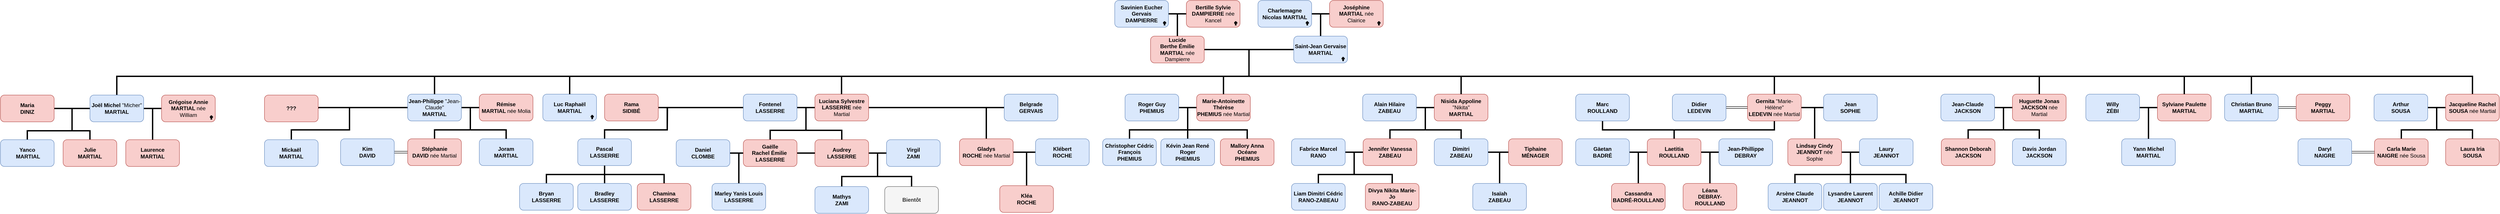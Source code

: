 <mxfile version="17.4.0" type="github">
  <diagram id="91U0QUzROzTtz7Qb56GV" name="Page-1">
    <mxGraphModel dx="1888" dy="547" grid="1" gridSize="10" guides="1" tooltips="1" connect="1" arrows="1" fold="1" page="1" pageScale="1" pageWidth="850" pageHeight="1100" math="0" shadow="0">
      <root>
        <mxCell id="0" />
        <mxCell id="1" parent="0" />
        <mxCell id="dberlZsKx05mS-MW_dch-7" style="edgeStyle=orthogonalEdgeStyle;rounded=0;orthogonalLoop=1;jettySize=auto;html=1;exitX=1;exitY=0.5;exitDx=0;exitDy=0;strokeWidth=3;endArrow=none;endFill=0;" parent="1" source="dberlZsKx05mS-MW_dch-1" target="dberlZsKx05mS-MW_dch-3" edge="1">
          <mxGeometry relative="1" as="geometry" />
        </mxCell>
        <mxCell id="dberlZsKx05mS-MW_dch-1" value="&lt;b&gt;Savinien Eucher Gervais DAMPIERRE&lt;/b&gt;" style="rounded=1;whiteSpace=wrap;html=1;fillColor=#dae8fc;strokeColor=#6c8ebf;" parent="1" vertex="1">
          <mxGeometry x="1900" y="10" width="120" height="60" as="geometry" />
        </mxCell>
        <mxCell id="dberlZsKx05mS-MW_dch-8" style="edgeStyle=orthogonalEdgeStyle;rounded=0;orthogonalLoop=1;jettySize=auto;html=1;exitX=0;exitY=0.5;exitDx=0;exitDy=0;strokeWidth=3;endArrow=baseDash;endFill=0;" parent="1" source="dberlZsKx05mS-MW_dch-2" edge="1">
          <mxGeometry relative="1" as="geometry">
            <mxPoint x="2040" y="110" as="targetPoint" />
          </mxGeometry>
        </mxCell>
        <mxCell id="dberlZsKx05mS-MW_dch-2" value="&lt;b&gt;Bertille Sylvie DAMPIERRE&amp;nbsp;&lt;/b&gt;née Kancel" style="rounded=1;whiteSpace=wrap;html=1;fillColor=#f8cecc;strokeColor=#b85450;" parent="1" vertex="1">
          <mxGeometry x="2060" y="10" width="120" height="60" as="geometry" />
        </mxCell>
        <mxCell id="JoRg5VCLtStinsreE8dI-134" style="edgeStyle=orthogonalEdgeStyle;rounded=0;orthogonalLoop=1;jettySize=auto;html=1;exitX=1;exitY=0.5;exitDx=0;exitDy=0;endArrow=none;endFill=0;strokeWidth=3;" parent="1" source="dberlZsKx05mS-MW_dch-3" target="JoRg5VCLtStinsreE8dI-6" edge="1">
          <mxGeometry relative="1" as="geometry">
            <Array as="points">
              <mxPoint x="2200" y="120" />
              <mxPoint x="2200" y="180" />
              <mxPoint x="-330" y="180" />
            </Array>
          </mxGeometry>
        </mxCell>
        <mxCell id="dberlZsKx05mS-MW_dch-3" value="&lt;b&gt;Lucide Berthe&amp;nbsp;&lt;/b&gt;&lt;b&gt;Émilie MARTIAL &lt;/b&gt;née Dampierre" style="rounded=1;whiteSpace=wrap;html=1;fillColor=#f8cecc;strokeColor=#b85450;" parent="1" vertex="1">
          <mxGeometry x="1980" y="90" width="120" height="60" as="geometry" />
        </mxCell>
        <mxCell id="JoRg5VCLtStinsreE8dI-1" style="edgeStyle=orthogonalEdgeStyle;rounded=0;orthogonalLoop=1;jettySize=auto;html=1;exitX=1;exitY=0.5;exitDx=0;exitDy=0;strokeWidth=3;endArrow=none;endFill=0;" parent="1" source="JoRg5VCLtStinsreE8dI-2" target="JoRg5VCLtStinsreE8dI-5" edge="1">
          <mxGeometry relative="1" as="geometry" />
        </mxCell>
        <mxCell id="JoRg5VCLtStinsreE8dI-2" value="&lt;b&gt;Charlemagne Nicolas MARTIAL&lt;/b&gt;" style="rounded=1;whiteSpace=wrap;html=1;fillColor=#dae8fc;strokeColor=#6c8ebf;" parent="1" vertex="1">
          <mxGeometry x="2220" y="10" width="120" height="60" as="geometry" />
        </mxCell>
        <mxCell id="JoRg5VCLtStinsreE8dI-3" style="edgeStyle=orthogonalEdgeStyle;rounded=0;orthogonalLoop=1;jettySize=auto;html=1;exitX=0;exitY=0.5;exitDx=0;exitDy=0;strokeWidth=3;endArrow=none;endFill=0;" parent="1" source="JoRg5VCLtStinsreE8dI-4" edge="1">
          <mxGeometry relative="1" as="geometry">
            <mxPoint x="2360" y="110" as="targetPoint" />
          </mxGeometry>
        </mxCell>
        <mxCell id="JoRg5VCLtStinsreE8dI-4" value="&lt;b&gt;Joséphine MARTIAL&amp;nbsp;&lt;/b&gt;née Clairice" style="rounded=1;whiteSpace=wrap;html=1;fillColor=#f8cecc;strokeColor=#b85450;" parent="1" vertex="1">
          <mxGeometry x="2380" y="10" width="120" height="60" as="geometry" />
        </mxCell>
        <mxCell id="JoRg5VCLtStinsreE8dI-135" style="edgeStyle=orthogonalEdgeStyle;rounded=0;orthogonalLoop=1;jettySize=auto;html=1;exitX=0;exitY=0.5;exitDx=0;exitDy=0;entryX=0.5;entryY=0;entryDx=0;entryDy=0;endArrow=none;endFill=0;strokeWidth=3;" parent="1" source="JoRg5VCLtStinsreE8dI-5" target="JoRg5VCLtStinsreE8dI-130" edge="1">
          <mxGeometry relative="1" as="geometry">
            <Array as="points">
              <mxPoint x="2200" y="120" />
              <mxPoint x="2200" y="180" />
              <mxPoint x="4934" y="180" />
            </Array>
          </mxGeometry>
        </mxCell>
        <mxCell id="JoRg5VCLtStinsreE8dI-5" value="&lt;b&gt;Saint-Jean Gervaise MARTIAL&lt;/b&gt;" style="rounded=1;whiteSpace=wrap;html=1;fillColor=#dae8fc;strokeColor=#6c8ebf;" parent="1" vertex="1">
          <mxGeometry x="2300" y="90" width="120" height="60" as="geometry" />
        </mxCell>
        <mxCell id="JoRg5VCLtStinsreE8dI-16" style="edgeStyle=orthogonalEdgeStyle;rounded=0;orthogonalLoop=1;jettySize=auto;html=1;exitX=1;exitY=0.5;exitDx=0;exitDy=0;entryX=0.5;entryY=0;entryDx=0;entryDy=0;strokeWidth=3;endArrow=none;endFill=0;" parent="1" source="JoRg5VCLtStinsreE8dI-6" target="JoRg5VCLtStinsreE8dI-7" edge="1">
          <mxGeometry relative="1" as="geometry" />
        </mxCell>
        <mxCell id="JoRg5VCLtStinsreE8dI-27" style="edgeStyle=orthogonalEdgeStyle;rounded=0;orthogonalLoop=1;jettySize=auto;html=1;exitX=0;exitY=0.5;exitDx=0;exitDy=0;endArrow=none;endFill=0;strokeWidth=3;" parent="1" source="JoRg5VCLtStinsreE8dI-6" target="JoRg5VCLtStinsreE8dI-14" edge="1">
          <mxGeometry relative="1" as="geometry">
            <Array as="points">
              <mxPoint x="-430" y="252" />
              <mxPoint x="-430" y="302" />
              <mxPoint x="-390" y="302" />
            </Array>
          </mxGeometry>
        </mxCell>
        <mxCell id="JoRg5VCLtStinsreE8dI-6" value="&lt;b&gt;Joël Michel &lt;/b&gt;&quot;Micher&quot;&lt;b&gt; MARTIAL&lt;/b&gt;" style="rounded=1;whiteSpace=wrap;html=1;fillColor=#dae8fc;strokeColor=#6c8ebf;" parent="1" vertex="1">
          <mxGeometry x="-390" y="222" width="120" height="60" as="geometry" />
        </mxCell>
        <mxCell id="JoRg5VCLtStinsreE8dI-7" value="&lt;b&gt;Laurence &lt;br&gt;MARTIAL&lt;/b&gt;" style="rounded=1;whiteSpace=wrap;html=1;fillColor=#f8cecc;strokeColor=#b85450;" parent="1" vertex="1">
          <mxGeometry x="-310" y="322" width="120" height="60" as="geometry" />
        </mxCell>
        <mxCell id="JoRg5VCLtStinsreE8dI-17" style="edgeStyle=orthogonalEdgeStyle;rounded=0;orthogonalLoop=1;jettySize=auto;html=1;exitX=0;exitY=0.5;exitDx=0;exitDy=0;strokeWidth=3;endArrow=none;endFill=0;" parent="1" source="JoRg5VCLtStinsreE8dI-8" edge="1">
          <mxGeometry relative="1" as="geometry">
            <mxPoint x="-250" y="322" as="targetPoint" />
          </mxGeometry>
        </mxCell>
        <mxCell id="JoRg5VCLtStinsreE8dI-8" value="&lt;b&gt;Grégoise Annie MARTIAL &lt;/b&gt;née William" style="rounded=1;whiteSpace=wrap;html=1;fillColor=#f8cecc;strokeColor=#b85450;" parent="1" vertex="1">
          <mxGeometry x="-230" y="222" width="120" height="60" as="geometry" />
        </mxCell>
        <mxCell id="JoRg5VCLtStinsreE8dI-26" style="edgeStyle=orthogonalEdgeStyle;rounded=0;orthogonalLoop=1;jettySize=auto;html=1;exitX=1;exitY=0.5;exitDx=0;exitDy=0;endArrow=none;endFill=0;strokeWidth=3;" parent="1" source="JoRg5VCLtStinsreE8dI-9" target="JoRg5VCLtStinsreE8dI-12" edge="1">
          <mxGeometry relative="1" as="geometry">
            <Array as="points">
              <mxPoint x="-430" y="252" />
              <mxPoint x="-430" y="302" />
              <mxPoint x="-530" y="302" />
            </Array>
          </mxGeometry>
        </mxCell>
        <mxCell id="JoRg5VCLtStinsreE8dI-9" value="&lt;b&gt;Maria&lt;br&gt;DINIZ&lt;br&gt;&lt;/b&gt;" style="rounded=1;whiteSpace=wrap;html=1;fillColor=#f8cecc;strokeColor=#b85450;" parent="1" vertex="1">
          <mxGeometry x="-590" y="222" width="120" height="60" as="geometry" />
        </mxCell>
        <mxCell id="JoRg5VCLtStinsreE8dI-11" value="&lt;b&gt;Joram&lt;br&gt;MARTIAL&lt;/b&gt;" style="rounded=1;whiteSpace=wrap;html=1;fillColor=#dae8fc;strokeColor=#6c8ebf;" parent="1" vertex="1">
          <mxGeometry x="480" y="320" width="120" height="60" as="geometry" />
        </mxCell>
        <mxCell id="JoRg5VCLtStinsreE8dI-12" value="&lt;b&gt;Yanco&lt;br&gt;&amp;nbsp;MARTIAL&lt;/b&gt;" style="rounded=1;whiteSpace=wrap;html=1;fillColor=#dae8fc;strokeColor=#6c8ebf;" parent="1" vertex="1">
          <mxGeometry x="-590" y="322" width="120" height="60" as="geometry" />
        </mxCell>
        <mxCell id="JoRg5VCLtStinsreE8dI-14" value="&lt;b&gt;Julie &lt;br&gt;MARTIAL&lt;/b&gt;" style="rounded=1;whiteSpace=wrap;html=1;fillColor=#f8cecc;strokeColor=#b85450;" parent="1" vertex="1">
          <mxGeometry x="-450" y="322" width="120" height="60" as="geometry" />
        </mxCell>
        <mxCell id="JoRg5VCLtStinsreE8dI-21" style="edgeStyle=orthogonalEdgeStyle;rounded=0;orthogonalLoop=1;jettySize=auto;html=1;exitX=1;exitY=0.5;exitDx=0;exitDy=0;entryX=0.5;entryY=0;entryDx=0;entryDy=0;strokeWidth=3;endArrow=none;endFill=0;" parent="1" source="JoRg5VCLtStinsreE8dI-22" target="JoRg5VCLtStinsreE8dI-23" edge="1">
          <mxGeometry relative="1" as="geometry" />
        </mxCell>
        <mxCell id="zzsRk16WgHVuCl2RyC7t-3" style="edgeStyle=orthogonalEdgeStyle;rounded=0;orthogonalLoop=1;jettySize=auto;html=1;exitX=0;exitY=0.5;exitDx=0;exitDy=0;strokeWidth=3;endArrow=none;endFill=0;" edge="1" parent="1" source="JoRg5VCLtStinsreE8dI-22" target="zzsRk16WgHVuCl2RyC7t-2">
          <mxGeometry relative="1" as="geometry">
            <Array as="points">
              <mxPoint x="190" y="250" />
              <mxPoint x="190" y="300" />
              <mxPoint x="60" y="300" />
            </Array>
          </mxGeometry>
        </mxCell>
        <mxCell id="JoRg5VCLtStinsreE8dI-22" value="&lt;b&gt;Jean-Philippe&amp;nbsp;&lt;/b&gt;&quot;Jean-Claude&quot;&lt;b&gt; &lt;br&gt;MARTIAL&lt;/b&gt;" style="rounded=1;whiteSpace=wrap;html=1;fillColor=#dae8fc;strokeColor=#6c8ebf;" parent="1" vertex="1">
          <mxGeometry x="320" y="220" width="120" height="60" as="geometry" />
        </mxCell>
        <mxCell id="JoRg5VCLtStinsreE8dI-29" style="edgeStyle=orthogonalEdgeStyle;shape=link;rounded=0;orthogonalLoop=1;jettySize=auto;html=1;exitX=0;exitY=0.5;exitDx=0;exitDy=0;entryX=1;entryY=0.5;entryDx=0;entryDy=0;" parent="1" source="JoRg5VCLtStinsreE8dI-23" target="JoRg5VCLtStinsreE8dI-28" edge="1">
          <mxGeometry relative="1" as="geometry" />
        </mxCell>
        <mxCell id="JoRg5VCLtStinsreE8dI-23" value="&lt;b&gt;Stéphanie&lt;br&gt;DAVID&lt;/b&gt; née Martial" style="rounded=1;whiteSpace=wrap;html=1;fillColor=#f8cecc;strokeColor=#b85450;" parent="1" vertex="1">
          <mxGeometry x="320" y="320" width="120" height="60" as="geometry" />
        </mxCell>
        <mxCell id="JoRg5VCLtStinsreE8dI-24" style="edgeStyle=orthogonalEdgeStyle;rounded=0;orthogonalLoop=1;jettySize=auto;html=1;exitX=0;exitY=0.5;exitDx=0;exitDy=0;strokeWidth=3;endArrow=none;endFill=0;" parent="1" source="JoRg5VCLtStinsreE8dI-25" target="JoRg5VCLtStinsreE8dI-11" edge="1">
          <mxGeometry relative="1" as="geometry">
            <mxPoint x="460" y="320" as="targetPoint" />
          </mxGeometry>
        </mxCell>
        <mxCell id="JoRg5VCLtStinsreE8dI-25" value="&lt;b&gt;Rémise &lt;br&gt;MARTIAL &lt;/b&gt;née Molia" style="rounded=1;whiteSpace=wrap;html=1;fillColor=#f8cecc;strokeColor=#b85450;" parent="1" vertex="1">
          <mxGeometry x="480" y="220" width="120" height="60" as="geometry" />
        </mxCell>
        <mxCell id="JoRg5VCLtStinsreE8dI-28" value="&lt;b&gt;Kim&lt;br&gt;DAVID&lt;/b&gt;" style="rounded=1;whiteSpace=wrap;html=1;fillColor=#dae8fc;strokeColor=#6c8ebf;" parent="1" vertex="1">
          <mxGeometry x="170" y="320" width="120" height="60" as="geometry" />
        </mxCell>
        <mxCell id="JoRg5VCLtStinsreE8dI-30" value="&lt;b&gt;Luc Raphaël&lt;br&gt;MARTIAL&lt;/b&gt;" style="rounded=1;whiteSpace=wrap;html=1;fillColor=#dae8fc;strokeColor=#6c8ebf;" parent="1" vertex="1">
          <mxGeometry x="622" y="220" width="120" height="60" as="geometry" />
        </mxCell>
        <mxCell id="JoRg5VCLtStinsreE8dI-53" style="edgeStyle=orthogonalEdgeStyle;rounded=0;orthogonalLoop=1;jettySize=auto;html=1;exitX=1;exitY=0.5;exitDx=0;exitDy=0;entryX=0.5;entryY=0;entryDx=0;entryDy=0;strokeWidth=3;endArrow=none;endFill=0;" parent="1" source="JoRg5VCLtStinsreE8dI-31" target="JoRg5VCLtStinsreE8dI-51" edge="1">
          <mxGeometry relative="1" as="geometry" />
        </mxCell>
        <mxCell id="JoRg5VCLtStinsreE8dI-31" value="&lt;b&gt;Audrey&lt;br&gt;LASSERRE&lt;/b&gt;" style="rounded=1;whiteSpace=wrap;html=1;fillColor=#f8cecc;strokeColor=#b85450;strokeWidth=1;" parent="1" vertex="1">
          <mxGeometry x="1230" y="322" width="120" height="60" as="geometry" />
        </mxCell>
        <mxCell id="JoRg5VCLtStinsreE8dI-32" style="edgeStyle=orthogonalEdgeStyle;rounded=0;orthogonalLoop=1;jettySize=auto;html=1;exitX=1;exitY=0.5;exitDx=0;exitDy=0;entryX=0.5;entryY=0;entryDx=0;entryDy=0;strokeWidth=3;endArrow=none;endFill=0;" parent="1" source="JoRg5VCLtStinsreE8dI-33" target="JoRg5VCLtStinsreE8dI-34" edge="1">
          <mxGeometry relative="1" as="geometry" />
        </mxCell>
        <mxCell id="JoRg5VCLtStinsreE8dI-165" style="edgeStyle=orthogonalEdgeStyle;rounded=0;orthogonalLoop=1;jettySize=auto;html=1;exitX=0;exitY=0.5;exitDx=0;exitDy=0;endArrow=none;endFill=0;strokeWidth=3;" parent="1" source="JoRg5VCLtStinsreE8dI-33" edge="1">
          <mxGeometry relative="1" as="geometry">
            <mxPoint x="900" y="300" as="targetPoint" />
          </mxGeometry>
        </mxCell>
        <mxCell id="JoRg5VCLtStinsreE8dI-33" value="&lt;b&gt;Fontenel&lt;br&gt;LASSERRE&lt;/b&gt;" style="rounded=1;whiteSpace=wrap;html=1;fillColor=#dae8fc;strokeColor=#6c8ebf;strokeWidth=1;" parent="1" vertex="1">
          <mxGeometry x="1070" y="220" width="120" height="60" as="geometry" />
        </mxCell>
        <mxCell id="JoRg5VCLtStinsreE8dI-141" style="edgeStyle=orthogonalEdgeStyle;rounded=0;orthogonalLoop=1;jettySize=auto;html=1;exitX=0;exitY=0.5;exitDx=0;exitDy=0;strokeWidth=3;endArrow=none;endFill=0;" parent="1" source="JoRg5VCLtStinsreE8dI-34" target="JoRg5VCLtStinsreE8dI-140" edge="1">
          <mxGeometry relative="1" as="geometry">
            <Array as="points">
              <mxPoint x="1060" y="352" />
            </Array>
          </mxGeometry>
        </mxCell>
        <mxCell id="JoRg5VCLtStinsreE8dI-163" value="" style="edgeStyle=orthogonalEdgeStyle;rounded=0;orthogonalLoop=1;jettySize=auto;html=1;endArrow=none;endFill=0;strokeWidth=3;exitX=1;exitY=0.5;exitDx=0;exitDy=0;" parent="1" source="JoRg5VCLtStinsreE8dI-162" target="JoRg5VCLtStinsreE8dI-140" edge="1">
          <mxGeometry relative="1" as="geometry" />
        </mxCell>
        <mxCell id="zzsRk16WgHVuCl2RyC7t-11" value="" style="edgeStyle=orthogonalEdgeStyle;shape=connector;rounded=0;orthogonalLoop=1;jettySize=auto;html=1;labelBackgroundColor=default;fontFamily=Helvetica;fontSize=11;fontColor=default;endArrow=none;endFill=0;strokeColor=default;strokeWidth=3;" edge="1" parent="1" source="JoRg5VCLtStinsreE8dI-34" target="JoRg5VCLtStinsreE8dI-31">
          <mxGeometry relative="1" as="geometry" />
        </mxCell>
        <mxCell id="JoRg5VCLtStinsreE8dI-34" value="&lt;b&gt;Gaëlle Rachel&amp;nbsp;&lt;/b&gt;&lt;b&gt;Émilie&lt;/b&gt;&lt;b&gt;&amp;nbsp;&lt;br&gt;LASSERRE&lt;/b&gt;" style="rounded=1;whiteSpace=wrap;html=1;fillColor=#f8cecc;strokeColor=#b85450;strokeWidth=1;" parent="1" vertex="1">
          <mxGeometry x="1070" y="322" width="120" height="60" as="geometry" />
        </mxCell>
        <mxCell id="JoRg5VCLtStinsreE8dI-35" style="edgeStyle=orthogonalEdgeStyle;rounded=0;orthogonalLoop=1;jettySize=auto;html=1;exitX=0;exitY=0.5;exitDx=0;exitDy=0;strokeWidth=3;endArrow=none;endFill=0;" parent="1" source="JoRg5VCLtStinsreE8dI-36" target="JoRg5VCLtStinsreE8dI-31" edge="1">
          <mxGeometry relative="1" as="geometry">
            <mxPoint x="1210" y="320" as="targetPoint" />
          </mxGeometry>
        </mxCell>
        <mxCell id="JoRg5VCLtStinsreE8dI-44" style="edgeStyle=orthogonalEdgeStyle;rounded=0;orthogonalLoop=1;jettySize=auto;html=1;exitX=1;exitY=0.5;exitDx=0;exitDy=0;entryX=0.5;entryY=0;entryDx=0;entryDy=0;strokeWidth=3;endArrow=none;endFill=0;" parent="1" source="JoRg5VCLtStinsreE8dI-36" target="JoRg5VCLtStinsreE8dI-43" edge="1">
          <mxGeometry relative="1" as="geometry">
            <mxPoint x="1420" y="250" as="sourcePoint" />
          </mxGeometry>
        </mxCell>
        <mxCell id="JoRg5VCLtStinsreE8dI-36" value="&lt;b&gt;Luciana Sylvestre&lt;br&gt;LASSERRE &lt;/b&gt;née Martial" style="rounded=1;whiteSpace=wrap;html=1;fillColor=#f8cecc;strokeColor=#b85450;strokeWidth=1;" parent="1" vertex="1">
          <mxGeometry x="1230" y="220" width="120" height="60" as="geometry" />
        </mxCell>
        <mxCell id="JoRg5VCLtStinsreE8dI-40" style="edgeStyle=orthogonalEdgeStyle;rounded=0;orthogonalLoop=1;jettySize=auto;html=1;exitX=1;exitY=0.5;exitDx=0;exitDy=0;strokeWidth=3;endArrow=none;endFill=0;" parent="1" source="JoRg5VCLtStinsreE8dI-37" target="JoRg5VCLtStinsreE8dI-38" edge="1">
          <mxGeometry relative="1" as="geometry" />
        </mxCell>
        <mxCell id="JoRg5VCLtStinsreE8dI-37" value="&lt;b&gt;Rama&lt;br&gt;SIDIB&lt;/b&gt;&lt;b&gt;É&lt;/b&gt;&lt;b&gt;&lt;br&gt;&lt;/b&gt;" style="rounded=1;whiteSpace=wrap;html=1;fillColor=#f8cecc;strokeColor=#b85450;" parent="1" vertex="1">
          <mxGeometry x="760" y="220" width="120" height="60" as="geometry" />
        </mxCell>
        <mxCell id="zzsRk16WgHVuCl2RyC7t-15" style="edgeStyle=orthogonalEdgeStyle;shape=connector;rounded=0;orthogonalLoop=1;jettySize=auto;html=1;exitX=0.5;exitY=1;exitDx=0;exitDy=0;labelBackgroundColor=default;fontFamily=Helvetica;fontSize=11;fontColor=default;endArrow=none;endFill=0;strokeColor=default;strokeWidth=3;" edge="1" parent="1" source="JoRg5VCLtStinsreE8dI-38" target="zzsRk16WgHVuCl2RyC7t-13">
          <mxGeometry relative="1" as="geometry" />
        </mxCell>
        <mxCell id="JoRg5VCLtStinsreE8dI-38" value="&lt;b&gt;Pascal&lt;br&gt;LASSERRE&lt;/b&gt;" style="rounded=1;whiteSpace=wrap;html=1;fillColor=#dae8fc;strokeColor=#6c8ebf;strokeWidth=1;" parent="1" vertex="1">
          <mxGeometry x="700" y="320" width="120" height="60" as="geometry" />
        </mxCell>
        <mxCell id="JoRg5VCLtStinsreE8dI-45" style="edgeStyle=orthogonalEdgeStyle;rounded=0;orthogonalLoop=1;jettySize=auto;html=1;exitX=0;exitY=0.5;exitDx=0;exitDy=0;entryX=0.5;entryY=0;entryDx=0;entryDy=0;strokeWidth=3;endArrow=none;endFill=0;" parent="1" source="JoRg5VCLtStinsreE8dI-42" target="JoRg5VCLtStinsreE8dI-43" edge="1">
          <mxGeometry relative="1" as="geometry">
            <mxPoint x="1633" y="320" as="targetPoint" />
          </mxGeometry>
        </mxCell>
        <mxCell id="JoRg5VCLtStinsreE8dI-42" value="&lt;b&gt;Belgrade &lt;br&gt;GERVAIS&lt;/b&gt;" style="rounded=1;whiteSpace=wrap;html=1;fillColor=#dae8fc;strokeColor=#6c8ebf;" parent="1" vertex="1">
          <mxGeometry x="1653" y="220" width="120" height="60" as="geometry" />
        </mxCell>
        <mxCell id="JoRg5VCLtStinsreE8dI-48" style="edgeStyle=orthogonalEdgeStyle;rounded=0;orthogonalLoop=1;jettySize=auto;html=1;exitX=1;exitY=0.5;exitDx=0;exitDy=0;strokeWidth=3;endArrow=none;endFill=0;" parent="1" source="JoRg5VCLtStinsreE8dI-43" target="JoRg5VCLtStinsreE8dI-47" edge="1">
          <mxGeometry relative="1" as="geometry" />
        </mxCell>
        <mxCell id="JoRg5VCLtStinsreE8dI-43" value="&lt;b&gt;Gladys&lt;br&gt;ROCHE &lt;/b&gt;née Martial" style="rounded=1;whiteSpace=wrap;html=1;fillColor=#f8cecc;strokeColor=#b85450;" parent="1" vertex="1">
          <mxGeometry x="1553" y="320" width="120" height="60" as="geometry" />
        </mxCell>
        <mxCell id="JoRg5VCLtStinsreE8dI-49" style="edgeStyle=orthogonalEdgeStyle;rounded=0;orthogonalLoop=1;jettySize=auto;html=1;exitX=0;exitY=0.5;exitDx=0;exitDy=0;entryX=0.5;entryY=0;entryDx=0;entryDy=0;strokeWidth=3;endArrow=none;endFill=0;" parent="1" source="JoRg5VCLtStinsreE8dI-46" target="JoRg5VCLtStinsreE8dI-47" edge="1">
          <mxGeometry relative="1" as="geometry">
            <mxPoint x="1703" y="410" as="targetPoint" />
          </mxGeometry>
        </mxCell>
        <mxCell id="JoRg5VCLtStinsreE8dI-46" value="&lt;b&gt;Klébert&lt;br&gt;ROCHE&lt;br&gt;&lt;/b&gt;" style="rounded=1;whiteSpace=wrap;html=1;fillColor=#dae8fc;strokeColor=#6c8ebf;" parent="1" vertex="1">
          <mxGeometry x="1723" y="320" width="120" height="60" as="geometry" />
        </mxCell>
        <mxCell id="JoRg5VCLtStinsreE8dI-47" value="&lt;b&gt;Kléa&lt;br&gt;ROCHE&lt;/b&gt;" style="rounded=1;whiteSpace=wrap;html=1;fillColor=#f8cecc;strokeColor=#b85450;" parent="1" vertex="1">
          <mxGeometry x="1643" y="425" width="120" height="60" as="geometry" />
        </mxCell>
        <mxCell id="JoRg5VCLtStinsreE8dI-54" style="edgeStyle=orthogonalEdgeStyle;rounded=0;orthogonalLoop=1;jettySize=auto;html=1;exitX=0;exitY=0.5;exitDx=0;exitDy=0;strokeWidth=3;endArrow=none;endFill=0;" parent="1" source="JoRg5VCLtStinsreE8dI-50" target="JoRg5VCLtStinsreE8dI-52" edge="1">
          <mxGeometry relative="1" as="geometry" />
        </mxCell>
        <mxCell id="JoRg5VCLtStinsreE8dI-50" value="&lt;b&gt;Virgil&lt;br&gt;ZAMI&lt;br&gt;&lt;/b&gt;" style="rounded=1;whiteSpace=wrap;html=1;fillColor=#dae8fc;strokeColor=#6c8ebf;strokeWidth=1;" parent="1" vertex="1">
          <mxGeometry x="1390" y="322" width="120" height="60" as="geometry" />
        </mxCell>
        <mxCell id="JoRg5VCLtStinsreE8dI-51" value="&lt;b&gt;Mathys&lt;br&gt;ZAMI&lt;br&gt;&lt;/b&gt;" style="rounded=1;whiteSpace=wrap;html=1;fillColor=#dae8fc;strokeColor=#6c8ebf;strokeWidth=1;" parent="1" vertex="1">
          <mxGeometry x="1230" y="427" width="120" height="60" as="geometry" />
        </mxCell>
        <mxCell id="JoRg5VCLtStinsreE8dI-52" value="&lt;b&gt;Bientôt&lt;br&gt;&lt;/b&gt;" style="rounded=1;whiteSpace=wrap;html=1;fillColor=#f5f5f5;strokeColor=#666666;fontColor=#333333;strokeWidth=1;" parent="1" vertex="1">
          <mxGeometry x="1386" y="427" width="120" height="60" as="geometry" />
        </mxCell>
        <mxCell id="JoRg5VCLtStinsreE8dI-55" value="&lt;b&gt;Mallory Anna Océane&lt;br&gt;PHEMIUS&lt;/b&gt;" style="rounded=1;whiteSpace=wrap;html=1;fillColor=#f8cecc;strokeColor=#b85450;" parent="1" vertex="1">
          <mxGeometry x="2136" y="320" width="120" height="60" as="geometry" />
        </mxCell>
        <mxCell id="JoRg5VCLtStinsreE8dI-56" style="edgeStyle=orthogonalEdgeStyle;rounded=0;orthogonalLoop=1;jettySize=auto;html=1;exitX=1;exitY=0.5;exitDx=0;exitDy=0;entryX=0.5;entryY=0;entryDx=0;entryDy=0;strokeWidth=3;endArrow=none;endFill=0;" parent="1" source="JoRg5VCLtStinsreE8dI-57" target="JoRg5VCLtStinsreE8dI-58" edge="1">
          <mxGeometry relative="1" as="geometry" />
        </mxCell>
        <mxCell id="JoRg5VCLtStinsreE8dI-57" value="&lt;b&gt;Roger Guy&lt;br&gt;PHEMIUS&lt;/b&gt;" style="rounded=1;whiteSpace=wrap;html=1;fillColor=#dae8fc;strokeColor=#6c8ebf;" parent="1" vertex="1">
          <mxGeometry x="1923" y="220" width="120" height="60" as="geometry" />
        </mxCell>
        <mxCell id="JoRg5VCLtStinsreE8dI-58" value="&lt;b&gt;Christopher Cédric François&lt;br&gt;PHEMIUS&lt;/b&gt;" style="rounded=1;whiteSpace=wrap;html=1;fillColor=#dae8fc;strokeColor=#6c8ebf;" parent="1" vertex="1">
          <mxGeometry x="1873" y="320" width="120" height="60" as="geometry" />
        </mxCell>
        <mxCell id="JoRg5VCLtStinsreE8dI-59" style="edgeStyle=orthogonalEdgeStyle;rounded=0;orthogonalLoop=1;jettySize=auto;html=1;exitX=0;exitY=0.5;exitDx=0;exitDy=0;strokeWidth=3;endArrow=none;endFill=0;" parent="1" source="JoRg5VCLtStinsreE8dI-60" target="JoRg5VCLtStinsreE8dI-55" edge="1">
          <mxGeometry relative="1" as="geometry">
            <mxPoint x="2063" y="320" as="targetPoint" />
          </mxGeometry>
        </mxCell>
        <mxCell id="JoRg5VCLtStinsreE8dI-62" style="edgeStyle=orthogonalEdgeStyle;rounded=0;orthogonalLoop=1;jettySize=auto;html=1;exitX=0;exitY=0.5;exitDx=0;exitDy=0;strokeWidth=3;endArrow=none;endFill=0;" parent="1" source="JoRg5VCLtStinsreE8dI-60" target="JoRg5VCLtStinsreE8dI-61" edge="1">
          <mxGeometry relative="1" as="geometry" />
        </mxCell>
        <mxCell id="JoRg5VCLtStinsreE8dI-60" value="&lt;b&gt;Marie-Antoinette Thérèse&lt;br&gt;PHEMIUS &lt;/b&gt;née Martial" style="rounded=1;whiteSpace=wrap;html=1;fillColor=#f8cecc;strokeColor=#b85450;" parent="1" vertex="1">
          <mxGeometry x="2083" y="220" width="120" height="60" as="geometry" />
        </mxCell>
        <mxCell id="JoRg5VCLtStinsreE8dI-61" value="&lt;b&gt;Kévin Jean René Roger&lt;br&gt;PHEMIUS&lt;/b&gt;" style="rounded=1;whiteSpace=wrap;html=1;fillColor=#dae8fc;strokeColor=#6c8ebf;" parent="1" vertex="1">
          <mxGeometry x="2003" y="320" width="120" height="60" as="geometry" />
        </mxCell>
        <mxCell id="JoRg5VCLtStinsreE8dI-80" style="edgeStyle=orthogonalEdgeStyle;rounded=0;orthogonalLoop=1;jettySize=auto;html=1;exitX=1;exitY=0.5;exitDx=0;exitDy=0;entryX=0.5;entryY=0;entryDx=0;entryDy=0;strokeWidth=3;endArrow=none;endFill=0;" parent="1" source="JoRg5VCLtStinsreE8dI-63" target="JoRg5VCLtStinsreE8dI-79" edge="1">
          <mxGeometry relative="1" as="geometry" />
        </mxCell>
        <mxCell id="JoRg5VCLtStinsreE8dI-63" value="&lt;b&gt;Dimitri&lt;br&gt;ZABEAU&lt;/b&gt;" style="rounded=1;whiteSpace=wrap;html=1;fillColor=#dae8fc;strokeColor=#6c8ebf;" parent="1" vertex="1">
          <mxGeometry x="2614" y="320" width="120" height="60" as="geometry" />
        </mxCell>
        <mxCell id="JoRg5VCLtStinsreE8dI-64" style="edgeStyle=orthogonalEdgeStyle;rounded=0;orthogonalLoop=1;jettySize=auto;html=1;exitX=1;exitY=0.5;exitDx=0;exitDy=0;entryX=0.5;entryY=0;entryDx=0;entryDy=0;strokeWidth=3;endArrow=none;endFill=0;" parent="1" source="JoRg5VCLtStinsreE8dI-65" target="JoRg5VCLtStinsreE8dI-66" edge="1">
          <mxGeometry relative="1" as="geometry" />
        </mxCell>
        <mxCell id="JoRg5VCLtStinsreE8dI-65" value="&lt;b&gt;Alain Hilaire&lt;br&gt;ZABEAU&lt;/b&gt;" style="rounded=1;whiteSpace=wrap;html=1;fillColor=#dae8fc;strokeColor=#6c8ebf;" parent="1" vertex="1">
          <mxGeometry x="2454" y="220" width="120" height="60" as="geometry" />
        </mxCell>
        <mxCell id="JoRg5VCLtStinsreE8dI-77" style="edgeStyle=orthogonalEdgeStyle;rounded=0;orthogonalLoop=1;jettySize=auto;html=1;exitX=0;exitY=0.5;exitDx=0;exitDy=0;strokeWidth=3;endArrow=none;endFill=0;" parent="1" source="JoRg5VCLtStinsreE8dI-66" target="JoRg5VCLtStinsreE8dI-73" edge="1">
          <mxGeometry relative="1" as="geometry" />
        </mxCell>
        <mxCell id="JoRg5VCLtStinsreE8dI-66" value="&lt;b&gt;Jennifer Vanessa&lt;br&gt;ZABEAU&lt;/b&gt;" style="rounded=1;whiteSpace=wrap;html=1;fillColor=#f8cecc;strokeColor=#b85450;" parent="1" vertex="1">
          <mxGeometry x="2455" y="320" width="120" height="60" as="geometry" />
        </mxCell>
        <mxCell id="JoRg5VCLtStinsreE8dI-67" style="edgeStyle=orthogonalEdgeStyle;rounded=0;orthogonalLoop=1;jettySize=auto;html=1;exitX=0;exitY=0.5;exitDx=0;exitDy=0;strokeWidth=3;endArrow=none;endFill=0;" parent="1" source="JoRg5VCLtStinsreE8dI-69" target="JoRg5VCLtStinsreE8dI-63" edge="1">
          <mxGeometry relative="1" as="geometry">
            <mxPoint x="2594" y="320" as="targetPoint" />
          </mxGeometry>
        </mxCell>
        <mxCell id="JoRg5VCLtStinsreE8dI-69" value="&lt;b&gt;Nisida Appoline &lt;/b&gt;&quot;Nikita&quot;&lt;br&gt;&lt;b&gt;MARTIAL&lt;/b&gt;" style="rounded=1;whiteSpace=wrap;html=1;fillColor=#f8cecc;strokeColor=#b85450;" parent="1" vertex="1">
          <mxGeometry x="2614" y="220" width="120" height="60" as="geometry" />
        </mxCell>
        <mxCell id="JoRg5VCLtStinsreE8dI-76" style="edgeStyle=orthogonalEdgeStyle;rounded=0;orthogonalLoop=1;jettySize=auto;html=1;exitX=1;exitY=0.5;exitDx=0;exitDy=0;strokeWidth=3;endArrow=none;endFill=0;" parent="1" source="JoRg5VCLtStinsreE8dI-71" target="JoRg5VCLtStinsreE8dI-74" edge="1">
          <mxGeometry relative="1" as="geometry" />
        </mxCell>
        <mxCell id="JoRg5VCLtStinsreE8dI-71" value="&lt;b&gt;Fabrice Marcel&lt;br&gt;RANO&lt;/b&gt;" style="rounded=1;whiteSpace=wrap;html=1;fillColor=#dae8fc;strokeColor=#6c8ebf;" parent="1" vertex="1">
          <mxGeometry x="2295" y="320" width="120" height="60" as="geometry" />
        </mxCell>
        <mxCell id="JoRg5VCLtStinsreE8dI-73" value="&lt;b&gt;Divya Nikita Marie-Jo&lt;br&gt;RANO-ZABEAU&lt;/b&gt;" style="rounded=1;whiteSpace=wrap;html=1;fillColor=#f8cecc;strokeColor=#b85450;" parent="1" vertex="1">
          <mxGeometry x="2460" y="420" width="120" height="60" as="geometry" />
        </mxCell>
        <mxCell id="JoRg5VCLtStinsreE8dI-74" value="&lt;b&gt;Liam Dimitri Cédric&lt;br&gt;RANO-ZABEAU&lt;/b&gt;" style="rounded=1;whiteSpace=wrap;html=1;fillColor=#dae8fc;strokeColor=#6c8ebf;" parent="1" vertex="1">
          <mxGeometry x="2295" y="420" width="120" height="60" as="geometry" />
        </mxCell>
        <mxCell id="JoRg5VCLtStinsreE8dI-81" style="edgeStyle=orthogonalEdgeStyle;rounded=0;orthogonalLoop=1;jettySize=auto;html=1;exitX=0;exitY=0.5;exitDx=0;exitDy=0;strokeWidth=3;endArrow=none;endFill=0;" parent="1" source="JoRg5VCLtStinsreE8dI-78" edge="1">
          <mxGeometry relative="1" as="geometry">
            <mxPoint x="2760" y="420" as="targetPoint" />
          </mxGeometry>
        </mxCell>
        <mxCell id="JoRg5VCLtStinsreE8dI-78" value="&lt;b&gt;Tiphaine&lt;br&gt;M&lt;/b&gt;&lt;b&gt;É&lt;/b&gt;&lt;b&gt;NAGER&lt;/b&gt;" style="rounded=1;whiteSpace=wrap;html=1;fillColor=#f8cecc;strokeColor=#b85450;" parent="1" vertex="1">
          <mxGeometry x="2780" y="320" width="120" height="60" as="geometry" />
        </mxCell>
        <mxCell id="JoRg5VCLtStinsreE8dI-79" value="&lt;b&gt;Isaïah&lt;br&gt;ZABEAU&lt;/b&gt;" style="rounded=1;whiteSpace=wrap;html=1;fillColor=#dae8fc;strokeColor=#6c8ebf;" parent="1" vertex="1">
          <mxGeometry x="2700" y="420" width="120" height="60" as="geometry" />
        </mxCell>
        <mxCell id="JoRg5VCLtStinsreE8dI-88" style="edgeStyle=orthogonalEdgeStyle;rounded=0;orthogonalLoop=1;jettySize=auto;html=1;exitX=0.5;exitY=1;exitDx=0;exitDy=0;entryX=0.5;entryY=0;entryDx=0;entryDy=0;strokeWidth=3;endArrow=none;endFill=0;" parent="1" source="JoRg5VCLtStinsreE8dI-82" target="JoRg5VCLtStinsreE8dI-86" edge="1">
          <mxGeometry relative="1" as="geometry" />
        </mxCell>
        <mxCell id="JoRg5VCLtStinsreE8dI-82" value="&lt;b&gt;Marc&lt;br&gt;ROULLAND&lt;/b&gt;" style="rounded=1;whiteSpace=wrap;html=1;fillColor=#dae8fc;strokeColor=#6c8ebf;" parent="1" vertex="1">
          <mxGeometry x="2930" y="220" width="120" height="60" as="geometry" />
        </mxCell>
        <mxCell id="JoRg5VCLtStinsreE8dI-90" style="edgeStyle=orthogonalEdgeStyle;rounded=0;orthogonalLoop=1;jettySize=auto;html=1;exitX=0.5;exitY=1;exitDx=0;exitDy=0;entryX=0.5;entryY=0;entryDx=0;entryDy=0;strokeWidth=3;endArrow=none;endFill=0;" parent="1" source="JoRg5VCLtStinsreE8dI-83" target="JoRg5VCLtStinsreE8dI-86" edge="1">
          <mxGeometry relative="1" as="geometry" />
        </mxCell>
        <mxCell id="JoRg5VCLtStinsreE8dI-91" style="edgeStyle=orthogonalEdgeStyle;rounded=0;orthogonalLoop=1;jettySize=auto;html=1;exitX=1;exitY=0.5;exitDx=0;exitDy=0;strokeWidth=3;endArrow=none;endFill=0;" parent="1" source="JoRg5VCLtStinsreE8dI-83" target="JoRg5VCLtStinsreE8dI-87" edge="1">
          <mxGeometry relative="1" as="geometry" />
        </mxCell>
        <mxCell id="JoRg5VCLtStinsreE8dI-83" value="&lt;b&gt;Gernita &lt;/b&gt;&quot;Marie-Hélène&quot;&lt;br&gt;&lt;b&gt;LEDEVIN &lt;/b&gt;née Martial" style="rounded=1;whiteSpace=wrap;html=1;fillColor=#f8cecc;strokeColor=#b85450;" parent="1" vertex="1">
          <mxGeometry x="3314" y="220" width="120" height="60" as="geometry" />
        </mxCell>
        <mxCell id="JoRg5VCLtStinsreE8dI-93" style="edgeStyle=orthogonalEdgeStyle;rounded=0;orthogonalLoop=1;jettySize=auto;html=1;exitX=1;exitY=0.5;exitDx=0;exitDy=0;entryX=0;entryY=0.5;entryDx=0;entryDy=0;shape=link;" parent="1" source="JoRg5VCLtStinsreE8dI-84" target="JoRg5VCLtStinsreE8dI-83" edge="1">
          <mxGeometry relative="1" as="geometry" />
        </mxCell>
        <mxCell id="JoRg5VCLtStinsreE8dI-84" value="&lt;b&gt;Didier&lt;br&gt;LEDEVIN&lt;/b&gt;" style="rounded=1;whiteSpace=wrap;html=1;fillColor=#dae8fc;strokeColor=#6c8ebf;" parent="1" vertex="1">
          <mxGeometry x="3146" y="220" width="120" height="60" as="geometry" />
        </mxCell>
        <mxCell id="JoRg5VCLtStinsreE8dI-92" style="edgeStyle=orthogonalEdgeStyle;rounded=0;orthogonalLoop=1;jettySize=auto;html=1;exitX=0;exitY=0.5;exitDx=0;exitDy=0;strokeWidth=3;endArrow=none;endFill=0;" parent="1" source="JoRg5VCLtStinsreE8dI-85" edge="1">
          <mxGeometry relative="1" as="geometry">
            <mxPoint x="3464" y="320" as="targetPoint" />
          </mxGeometry>
        </mxCell>
        <mxCell id="JoRg5VCLtStinsreE8dI-85" value="&lt;b&gt;Jean&lt;br&gt;SOPHIE&lt;/b&gt;" style="rounded=1;whiteSpace=wrap;html=1;fillColor=#dae8fc;strokeColor=#6c8ebf;" parent="1" vertex="1">
          <mxGeometry x="3484" y="220" width="120" height="60" as="geometry" />
        </mxCell>
        <mxCell id="JoRg5VCLtStinsreE8dI-99" style="edgeStyle=orthogonalEdgeStyle;rounded=0;orthogonalLoop=1;jettySize=auto;html=1;exitX=0;exitY=0.5;exitDx=0;exitDy=0;strokeWidth=3;endArrow=none;endFill=0;" parent="1" source="JoRg5VCLtStinsreE8dI-86" edge="1">
          <mxGeometry relative="1" as="geometry">
            <mxPoint x="3070" y="420" as="targetPoint" />
          </mxGeometry>
        </mxCell>
        <mxCell id="JoRg5VCLtStinsreE8dI-100" style="edgeStyle=orthogonalEdgeStyle;rounded=0;orthogonalLoop=1;jettySize=auto;html=1;exitX=1;exitY=0.5;exitDx=0;exitDy=0;strokeWidth=3;endArrow=none;endFill=0;" parent="1" source="JoRg5VCLtStinsreE8dI-86" target="JoRg5VCLtStinsreE8dI-97" edge="1">
          <mxGeometry relative="1" as="geometry" />
        </mxCell>
        <mxCell id="JoRg5VCLtStinsreE8dI-86" value="&lt;b&gt;Laetitia&lt;br&gt;ROULLAND&lt;/b&gt;" style="rounded=1;whiteSpace=wrap;html=1;fillColor=#f8cecc;strokeColor=#b85450;" parent="1" vertex="1">
          <mxGeometry x="3090" y="320" width="120" height="60" as="geometry" />
        </mxCell>
        <mxCell id="JoRg5VCLtStinsreE8dI-106" style="edgeStyle=orthogonalEdgeStyle;rounded=0;orthogonalLoop=1;jettySize=auto;html=1;exitX=1;exitY=0.5;exitDx=0;exitDy=0;strokeWidth=3;endArrow=none;endFill=0;" parent="1" source="JoRg5VCLtStinsreE8dI-87" target="JoRg5VCLtStinsreE8dI-104" edge="1">
          <mxGeometry relative="1" as="geometry" />
        </mxCell>
        <mxCell id="JoRg5VCLtStinsreE8dI-108" style="edgeStyle=orthogonalEdgeStyle;rounded=0;orthogonalLoop=1;jettySize=auto;html=1;exitX=1;exitY=0.5;exitDx=0;exitDy=0;strokeWidth=3;endArrow=none;endFill=0;" parent="1" source="JoRg5VCLtStinsreE8dI-87" target="JoRg5VCLtStinsreE8dI-105" edge="1">
          <mxGeometry relative="1" as="geometry" />
        </mxCell>
        <mxCell id="JoRg5VCLtStinsreE8dI-87" value="&lt;b&gt;Lindsay Cindy&lt;br&gt;JEANNOT &lt;/b&gt;née Sophie" style="rounded=1;whiteSpace=wrap;html=1;fillColor=#f8cecc;strokeColor=#b85450;" parent="1" vertex="1">
          <mxGeometry x="3404" y="320" width="120" height="60" as="geometry" />
        </mxCell>
        <mxCell id="JoRg5VCLtStinsreE8dI-98" style="edgeStyle=orthogonalEdgeStyle;rounded=0;orthogonalLoop=1;jettySize=auto;html=1;exitX=1;exitY=0.5;exitDx=0;exitDy=0;entryX=0.5;entryY=0;entryDx=0;entryDy=0;strokeWidth=3;endArrow=none;endFill=0;" parent="1" source="JoRg5VCLtStinsreE8dI-94" target="JoRg5VCLtStinsreE8dI-96" edge="1">
          <mxGeometry relative="1" as="geometry" />
        </mxCell>
        <mxCell id="JoRg5VCLtStinsreE8dI-94" value="&lt;b&gt;Gäetan&lt;br&gt;BADR&lt;/b&gt;&lt;b&gt;É&lt;/b&gt;" style="rounded=1;whiteSpace=wrap;html=1;fillColor=#dae8fc;strokeColor=#6c8ebf;" parent="1" vertex="1">
          <mxGeometry x="2930" y="320" width="120" height="60" as="geometry" />
        </mxCell>
        <mxCell id="JoRg5VCLtStinsreE8dI-101" style="edgeStyle=orthogonalEdgeStyle;rounded=0;orthogonalLoop=1;jettySize=auto;html=1;exitX=0;exitY=0.5;exitDx=0;exitDy=0;strokeWidth=3;endArrow=none;endFill=0;" parent="1" source="JoRg5VCLtStinsreE8dI-95" edge="1">
          <mxGeometry relative="1" as="geometry">
            <mxPoint x="3230" y="420" as="targetPoint" />
          </mxGeometry>
        </mxCell>
        <mxCell id="JoRg5VCLtStinsreE8dI-95" value="&lt;b&gt;Jean-Phillippe&lt;/b&gt;&lt;br&gt;&lt;b&gt;DEBRAY&lt;/b&gt;" style="rounded=1;whiteSpace=wrap;html=1;fillColor=#dae8fc;strokeColor=#6c8ebf;" parent="1" vertex="1">
          <mxGeometry x="3250" y="320" width="120" height="60" as="geometry" />
        </mxCell>
        <mxCell id="JoRg5VCLtStinsreE8dI-96" value="&lt;b&gt;Cassandra&lt;br&gt;&lt;/b&gt;&lt;b&gt;BADR&lt;/b&gt;&lt;b&gt;É-&lt;/b&gt;&lt;b&gt;ROULLAND&lt;/b&gt;" style="rounded=1;whiteSpace=wrap;html=1;fillColor=#f8cecc;strokeColor=#b85450;" parent="1" vertex="1">
          <mxGeometry x="3010" y="420" width="120" height="60" as="geometry" />
        </mxCell>
        <mxCell id="JoRg5VCLtStinsreE8dI-97" value="&lt;b&gt;Léana&lt;br&gt;&lt;/b&gt;&lt;b&gt;DEBRAY-&lt;/b&gt;&lt;b&gt;ROULLAND&lt;/b&gt;" style="rounded=1;whiteSpace=wrap;html=1;fillColor=#f8cecc;strokeColor=#b85450;" parent="1" vertex="1">
          <mxGeometry x="3170" y="420" width="120" height="60" as="geometry" />
        </mxCell>
        <mxCell id="JoRg5VCLtStinsreE8dI-107" style="edgeStyle=orthogonalEdgeStyle;rounded=0;orthogonalLoop=1;jettySize=auto;html=1;exitX=0;exitY=0.5;exitDx=0;exitDy=0;strokeWidth=3;endArrow=none;endFill=0;" parent="1" source="JoRg5VCLtStinsreE8dI-102" target="JoRg5VCLtStinsreE8dI-103" edge="1">
          <mxGeometry relative="1" as="geometry" />
        </mxCell>
        <mxCell id="JoRg5VCLtStinsreE8dI-102" value="&lt;b&gt;Laury&lt;br&gt;JEANNOT&lt;/b&gt;" style="rounded=1;whiteSpace=wrap;html=1;fillColor=#dae8fc;strokeColor=#6c8ebf;" parent="1" vertex="1">
          <mxGeometry x="3564" y="320" width="120" height="60" as="geometry" />
        </mxCell>
        <mxCell id="JoRg5VCLtStinsreE8dI-103" value="&lt;b&gt;Achille Didier&lt;br&gt;JEANNOT&lt;/b&gt;" style="rounded=1;whiteSpace=wrap;html=1;fillColor=#dae8fc;strokeColor=#6c8ebf;" parent="1" vertex="1">
          <mxGeometry x="3608" y="420" width="120" height="60" as="geometry" />
        </mxCell>
        <mxCell id="JoRg5VCLtStinsreE8dI-104" value="&lt;b&gt;Arsène Claude&lt;br&gt;JEANNOT&lt;/b&gt;" style="rounded=1;whiteSpace=wrap;html=1;fillColor=#dae8fc;strokeColor=#6c8ebf;" parent="1" vertex="1">
          <mxGeometry x="3360" y="420" width="120" height="60" as="geometry" />
        </mxCell>
        <mxCell id="JoRg5VCLtStinsreE8dI-105" value="&lt;b&gt;Lysandre Laurent&lt;br&gt;JEANNOT&lt;/b&gt;" style="rounded=1;whiteSpace=wrap;html=1;fillColor=#dae8fc;strokeColor=#6c8ebf;" parent="1" vertex="1">
          <mxGeometry x="3484" y="420" width="120" height="60" as="geometry" />
        </mxCell>
        <mxCell id="JoRg5VCLtStinsreE8dI-109" value="&lt;b&gt;Davis Jordan&lt;br&gt;JACKSON&lt;/b&gt;" style="rounded=1;whiteSpace=wrap;html=1;fillColor=#dae8fc;strokeColor=#6c8ebf;" parent="1" vertex="1">
          <mxGeometry x="3906" y="320" width="120" height="60" as="geometry" />
        </mxCell>
        <mxCell id="JoRg5VCLtStinsreE8dI-110" style="edgeStyle=orthogonalEdgeStyle;rounded=0;orthogonalLoop=1;jettySize=auto;html=1;exitX=1;exitY=0.5;exitDx=0;exitDy=0;entryX=0.5;entryY=0;entryDx=0;entryDy=0;strokeWidth=3;endArrow=none;endFill=0;" parent="1" source="JoRg5VCLtStinsreE8dI-111" target="JoRg5VCLtStinsreE8dI-112" edge="1">
          <mxGeometry relative="1" as="geometry" />
        </mxCell>
        <mxCell id="JoRg5VCLtStinsreE8dI-111" value="&lt;b&gt;Jean-Claude&lt;br&gt;JACKSON&lt;/b&gt;" style="rounded=1;whiteSpace=wrap;html=1;fillColor=#dae8fc;strokeColor=#6c8ebf;" parent="1" vertex="1">
          <mxGeometry x="3746" y="220" width="120" height="60" as="geometry" />
        </mxCell>
        <mxCell id="JoRg5VCLtStinsreE8dI-112" value="&lt;b&gt;Shannon Deborah&lt;br&gt;JACKSON&lt;/b&gt;" style="rounded=1;whiteSpace=wrap;html=1;fillColor=#f8cecc;strokeColor=#b85450;" parent="1" vertex="1">
          <mxGeometry x="3747" y="320" width="120" height="60" as="geometry" />
        </mxCell>
        <mxCell id="JoRg5VCLtStinsreE8dI-113" style="edgeStyle=orthogonalEdgeStyle;rounded=0;orthogonalLoop=1;jettySize=auto;html=1;exitX=0;exitY=0.5;exitDx=0;exitDy=0;strokeWidth=3;endArrow=none;endFill=0;" parent="1" source="JoRg5VCLtStinsreE8dI-114" target="JoRg5VCLtStinsreE8dI-109" edge="1">
          <mxGeometry relative="1" as="geometry">
            <mxPoint x="3886" y="320" as="targetPoint" />
          </mxGeometry>
        </mxCell>
        <mxCell id="JoRg5VCLtStinsreE8dI-114" value="&lt;b&gt;Huguette Jonas&lt;/b&gt;&lt;br&gt;&lt;b&gt;JACKSON &lt;/b&gt;née Martial" style="rounded=1;whiteSpace=wrap;html=1;fillColor=#f8cecc;strokeColor=#b85450;" parent="1" vertex="1">
          <mxGeometry x="3906" y="220" width="120" height="60" as="geometry" />
        </mxCell>
        <mxCell id="JoRg5VCLtStinsreE8dI-117" style="edgeStyle=orthogonalEdgeStyle;shape=link;rounded=0;orthogonalLoop=1;jettySize=auto;html=1;exitX=1;exitY=0.5;exitDx=0;exitDy=0;entryX=0;entryY=0.5;entryDx=0;entryDy=0;" parent="1" source="JoRg5VCLtStinsreE8dI-115" target="JoRg5VCLtStinsreE8dI-116" edge="1">
          <mxGeometry relative="1" as="geometry" />
        </mxCell>
        <mxCell id="JoRg5VCLtStinsreE8dI-115" value="&lt;b&gt;Christian Bruno&lt;br&gt;MARTIAL&lt;/b&gt;" style="rounded=1;whiteSpace=wrap;html=1;fillColor=#dae8fc;strokeColor=#6c8ebf;" parent="1" vertex="1">
          <mxGeometry x="4380" y="220" width="120" height="60" as="geometry" />
        </mxCell>
        <mxCell id="JoRg5VCLtStinsreE8dI-116" value="&lt;b&gt;Peggy&lt;br&gt;MARTIAL&lt;/b&gt;" style="rounded=1;whiteSpace=wrap;html=1;fillColor=#f8cecc;strokeColor=#b85450;" parent="1" vertex="1">
          <mxGeometry x="4540" y="220" width="120" height="60" as="geometry" />
        </mxCell>
        <mxCell id="JoRg5VCLtStinsreE8dI-118" value="&lt;b&gt;Yann Michel&lt;br&gt;MARTIAL&lt;/b&gt;" style="rounded=1;whiteSpace=wrap;html=1;fillColor=#dae8fc;strokeColor=#6c8ebf;" parent="1" vertex="1">
          <mxGeometry x="4150" y="320" width="120" height="60" as="geometry" />
        </mxCell>
        <mxCell id="JoRg5VCLtStinsreE8dI-124" style="edgeStyle=orthogonalEdgeStyle;rounded=0;orthogonalLoop=1;jettySize=auto;html=1;exitX=1;exitY=0.5;exitDx=0;exitDy=0;strokeWidth=3;endArrow=none;endFill=0;" parent="1" source="JoRg5VCLtStinsreE8dI-120" target="JoRg5VCLtStinsreE8dI-118" edge="1">
          <mxGeometry relative="1" as="geometry" />
        </mxCell>
        <mxCell id="JoRg5VCLtStinsreE8dI-120" value="&lt;b&gt;Willy&lt;br&gt;Z&lt;/b&gt;&lt;span style=&quot;color: rgba(0 , 0 , 0 , 0) ; font-family: monospace ; font-size: 0px&quot;&gt;%3CmxGraphModel%3E%3Croot%3E%3CmxCell%20id%3D%220%22%2F%3E%3CmxCell%20id%3D%221%22%20parent%3D%220%22%2F%3E%3CmxCell%20id%3D%222%22%20value%3D%22%26lt%3Bb%26gt%3BPascal%26lt%3Bbr%26gt%3BLASSERRE%26lt%3B%2Fb%26gt%3B%22%20style%3D%22rounded%3D1%3BwhiteSpace%3Dwrap%3Bhtml%3D1%3BfillColor%3D%23dae8fc%3BstrokeColor%3D%236c8ebf%3BstrokeWidth%3D1%3B%22%20vertex%3D%221%22%20parent%3D%221%22%3E%3CmxGeometry%20x%3D%22830%22%20y%3D%22322%22%20width%3D%22120%22%20height%3D%2260%22%20as%3D%22geometry%22%2F%3E%3C%2FmxCell%3E%3C%2Froot%3E%3C%2FmxGraphModel%3E&lt;/span&gt;&lt;b&gt;ÉBI&lt;/b&gt;" style="rounded=1;whiteSpace=wrap;html=1;fillColor=#dae8fc;strokeColor=#6c8ebf;" parent="1" vertex="1">
          <mxGeometry x="4070" y="220" width="120" height="60" as="geometry" />
        </mxCell>
        <mxCell id="JoRg5VCLtStinsreE8dI-122" style="edgeStyle=orthogonalEdgeStyle;rounded=0;orthogonalLoop=1;jettySize=auto;html=1;exitX=0;exitY=0.5;exitDx=0;exitDy=0;strokeWidth=3;endArrow=none;endFill=0;" parent="1" source="JoRg5VCLtStinsreE8dI-123" target="JoRg5VCLtStinsreE8dI-118" edge="1">
          <mxGeometry relative="1" as="geometry">
            <mxPoint x="4210" y="320" as="targetPoint" />
          </mxGeometry>
        </mxCell>
        <mxCell id="JoRg5VCLtStinsreE8dI-123" value="&lt;b&gt;Sylviane Paulette&lt;br&gt;MARTIAL&lt;/b&gt;" style="rounded=1;whiteSpace=wrap;html=1;fillColor=#f8cecc;strokeColor=#b85450;" parent="1" vertex="1">
          <mxGeometry x="4230" y="220" width="120" height="60" as="geometry" />
        </mxCell>
        <mxCell id="JoRg5VCLtStinsreE8dI-125" value="&lt;b&gt;Laura Iria&lt;br&gt;SOUSA&lt;/b&gt;" style="rounded=1;whiteSpace=wrap;html=1;fillColor=#f8cecc;strokeColor=#b85450;" parent="1" vertex="1">
          <mxGeometry x="4874" y="320" width="120" height="60" as="geometry" />
        </mxCell>
        <mxCell id="JoRg5VCLtStinsreE8dI-126" style="edgeStyle=orthogonalEdgeStyle;rounded=0;orthogonalLoop=1;jettySize=auto;html=1;exitX=1;exitY=0.5;exitDx=0;exitDy=0;entryX=0.5;entryY=0;entryDx=0;entryDy=0;strokeWidth=3;endArrow=none;endFill=0;" parent="1" source="JoRg5VCLtStinsreE8dI-127" target="JoRg5VCLtStinsreE8dI-128" edge="1">
          <mxGeometry relative="1" as="geometry" />
        </mxCell>
        <mxCell id="JoRg5VCLtStinsreE8dI-127" value="&lt;b&gt;Arthur&lt;br&gt;SOUSA&lt;/b&gt;" style="rounded=1;whiteSpace=wrap;html=1;fillColor=#dae8fc;strokeColor=#6c8ebf;" parent="1" vertex="1">
          <mxGeometry x="4714" y="220" width="120" height="60" as="geometry" />
        </mxCell>
        <mxCell id="JoRg5VCLtStinsreE8dI-128" value="&lt;b&gt;Carla Marie&lt;br&gt;NAIGRE &lt;/b&gt;née Sousa" style="rounded=1;whiteSpace=wrap;html=1;fillColor=#f8cecc;strokeColor=#b85450;" parent="1" vertex="1">
          <mxGeometry x="4715" y="320" width="120" height="60" as="geometry" />
        </mxCell>
        <mxCell id="JoRg5VCLtStinsreE8dI-129" style="edgeStyle=orthogonalEdgeStyle;rounded=0;orthogonalLoop=1;jettySize=auto;html=1;exitX=0;exitY=0.5;exitDx=0;exitDy=0;strokeWidth=3;endArrow=none;endFill=0;" parent="1" source="JoRg5VCLtStinsreE8dI-130" target="JoRg5VCLtStinsreE8dI-125" edge="1">
          <mxGeometry relative="1" as="geometry">
            <mxPoint x="4854" y="320" as="targetPoint" />
          </mxGeometry>
        </mxCell>
        <mxCell id="JoRg5VCLtStinsreE8dI-130" value="&lt;b&gt;Jacqueline Rachel&lt;/b&gt;&lt;br&gt;&lt;b&gt;SOUSA &lt;/b&gt;née Martial" style="rounded=1;whiteSpace=wrap;html=1;fillColor=#f8cecc;strokeColor=#b85450;" parent="1" vertex="1">
          <mxGeometry x="4874" y="220" width="120" height="60" as="geometry" />
        </mxCell>
        <mxCell id="JoRg5VCLtStinsreE8dI-132" style="edgeStyle=orthogonalEdgeStyle;shape=link;rounded=0;orthogonalLoop=1;jettySize=auto;html=1;exitX=1;exitY=0.5;exitDx=0;exitDy=0;entryX=0;entryY=0.5;entryDx=0;entryDy=0;" parent="1" source="JoRg5VCLtStinsreE8dI-131" target="JoRg5VCLtStinsreE8dI-128" edge="1">
          <mxGeometry relative="1" as="geometry" />
        </mxCell>
        <mxCell id="JoRg5VCLtStinsreE8dI-131" value="&lt;b&gt;Daryl&lt;br&gt;NAIGRE&lt;/b&gt;" style="rounded=1;whiteSpace=wrap;html=1;fillColor=#dae8fc;strokeColor=#6c8ebf;" parent="1" vertex="1">
          <mxGeometry x="4544" y="320" width="120" height="60" as="geometry" />
        </mxCell>
        <mxCell id="JoRg5VCLtStinsreE8dI-138" value="" style="endArrow=none;html=1;rounded=0;entryX=0.5;entryY=0;entryDx=0;entryDy=0;endFill=0;strokeWidth=3;" parent="1" target="JoRg5VCLtStinsreE8dI-22" edge="1">
          <mxGeometry width="50" height="50" relative="1" as="geometry">
            <mxPoint x="380" y="180" as="sourcePoint" />
            <mxPoint x="360" y="160" as="targetPoint" />
          </mxGeometry>
        </mxCell>
        <mxCell id="JoRg5VCLtStinsreE8dI-140" value="&lt;b&gt;Marley Yanis Louis&lt;br&gt;LASSERRE&lt;/b&gt;" style="rounded=1;whiteSpace=wrap;html=1;fillColor=#dae8fc;strokeColor=#6c8ebf;strokeWidth=1;" parent="1" vertex="1">
          <mxGeometry x="1000" y="420" width="120" height="60" as="geometry" />
        </mxCell>
        <mxCell id="JoRg5VCLtStinsreE8dI-142" value="" style="endArrow=none;html=1;rounded=0;entryX=0.5;entryY=0;entryDx=0;entryDy=0;endFill=0;strokeWidth=3;" parent="1" target="JoRg5VCLtStinsreE8dI-30" edge="1">
          <mxGeometry width="50" height="50" relative="1" as="geometry">
            <mxPoint x="682" y="180" as="sourcePoint" />
            <mxPoint x="390" y="230" as="targetPoint" />
          </mxGeometry>
        </mxCell>
        <mxCell id="JoRg5VCLtStinsreE8dI-144" value="" style="endArrow=none;html=1;rounded=0;entryX=0.5;entryY=0;entryDx=0;entryDy=0;strokeWidth=3;endFill=0;" parent="1" edge="1">
          <mxGeometry width="50" height="50" relative="1" as="geometry">
            <mxPoint x="1289.5" y="180" as="sourcePoint" />
            <mxPoint x="1289.5" y="220" as="targetPoint" />
          </mxGeometry>
        </mxCell>
        <mxCell id="JoRg5VCLtStinsreE8dI-146" value="" style="endArrow=none;html=1;rounded=0;entryX=0.5;entryY=0;entryDx=0;entryDy=0;strokeWidth=3;endFill=0;" parent="1" target="JoRg5VCLtStinsreE8dI-60" edge="1">
          <mxGeometry width="50" height="50" relative="1" as="geometry">
            <mxPoint x="2143" y="180" as="sourcePoint" />
            <mxPoint x="2580.0" y="200" as="targetPoint" />
          </mxGeometry>
        </mxCell>
        <mxCell id="JoRg5VCLtStinsreE8dI-147" value="" style="endArrow=none;html=1;rounded=0;entryX=0.5;entryY=0;entryDx=0;entryDy=0;strokeWidth=3;endFill=0;" parent="1" target="JoRg5VCLtStinsreE8dI-69" edge="1">
          <mxGeometry width="50" height="50" relative="1" as="geometry">
            <mxPoint x="2674" y="180" as="sourcePoint" />
            <mxPoint x="2153" y="230" as="targetPoint" />
          </mxGeometry>
        </mxCell>
        <mxCell id="JoRg5VCLtStinsreE8dI-148" value="" style="endArrow=none;html=1;rounded=0;entryX=0.5;entryY=0;entryDx=0;entryDy=0;endFill=0;strokeWidth=3;" parent="1" target="JoRg5VCLtStinsreE8dI-83" edge="1">
          <mxGeometry width="50" height="50" relative="1" as="geometry">
            <mxPoint x="3374" y="180" as="sourcePoint" />
            <mxPoint x="3150" y="350" as="targetPoint" />
          </mxGeometry>
        </mxCell>
        <mxCell id="JoRg5VCLtStinsreE8dI-149" value="" style="endArrow=none;html=1;rounded=0;entryX=0.5;entryY=0;entryDx=0;entryDy=0;strokeWidth=3;endFill=0;" parent="1" target="JoRg5VCLtStinsreE8dI-114" edge="1">
          <mxGeometry width="50" height="50" relative="1" as="geometry">
            <mxPoint x="3966" y="180" as="sourcePoint" />
            <mxPoint x="3976" y="350" as="targetPoint" />
          </mxGeometry>
        </mxCell>
        <mxCell id="JoRg5VCLtStinsreE8dI-150" value="" style="endArrow=none;html=1;rounded=0;entryX=0.5;entryY=0;entryDx=0;entryDy=0;strokeWidth=3;endFill=0;" parent="1" target="JoRg5VCLtStinsreE8dI-123" edge="1">
          <mxGeometry width="50" height="50" relative="1" as="geometry">
            <mxPoint x="4290" y="180" as="sourcePoint" />
            <mxPoint x="4250" y="350" as="targetPoint" />
          </mxGeometry>
        </mxCell>
        <mxCell id="JoRg5VCLtStinsreE8dI-151" value="" style="endArrow=none;html=1;rounded=0;entryX=0.5;entryY=0;entryDx=0;entryDy=0;strokeWidth=3;endFill=0;" parent="1" target="JoRg5VCLtStinsreE8dI-115" edge="1">
          <mxGeometry width="50" height="50" relative="1" as="geometry">
            <mxPoint x="4440" y="180" as="sourcePoint" />
            <mxPoint x="4640" y="350" as="targetPoint" />
          </mxGeometry>
        </mxCell>
        <mxCell id="JoRg5VCLtStinsreE8dI-153" value="&lt;b&gt;✟&lt;/b&gt;" style="text;whiteSpace=wrap;html=1;align=center;" parent="1" vertex="1">
          <mxGeometry x="-129" y="259" width="20" height="10" as="geometry" />
        </mxCell>
        <mxCell id="JoRg5VCLtStinsreE8dI-154" value="&lt;b&gt;✟&lt;/b&gt;" style="text;whiteSpace=wrap;html=1;align=center;" parent="1" vertex="1">
          <mxGeometry x="2001" y="48" width="20" height="22" as="geometry" />
        </mxCell>
        <mxCell id="JoRg5VCLtStinsreE8dI-155" value="&lt;b&gt;✟&lt;/b&gt;" style="text;whiteSpace=wrap;html=1;align=center;" parent="1" vertex="1">
          <mxGeometry x="2160" y="48" width="20" height="22" as="geometry" />
        </mxCell>
        <mxCell id="JoRg5VCLtStinsreE8dI-156" value="&lt;b&gt;✟&lt;/b&gt;" style="text;whiteSpace=wrap;html=1;align=center;" parent="1" vertex="1">
          <mxGeometry x="2320" y="48" width="20" height="22" as="geometry" />
        </mxCell>
        <mxCell id="JoRg5VCLtStinsreE8dI-157" value="&lt;b&gt;✟&lt;/b&gt;" style="text;whiteSpace=wrap;html=1;align=center;" parent="1" vertex="1">
          <mxGeometry x="2480" y="48" width="20" height="22" as="geometry" />
        </mxCell>
        <mxCell id="JoRg5VCLtStinsreE8dI-158" value="&lt;b&gt;✟&lt;/b&gt;" style="text;whiteSpace=wrap;html=1;align=center;" parent="1" vertex="1">
          <mxGeometry x="2400" y="128" width="20" height="22" as="geometry" />
        </mxCell>
        <mxCell id="JoRg5VCLtStinsreE8dI-159" value="&lt;b&gt;✟&lt;/b&gt;" style="text;whiteSpace=wrap;html=1;align=center;" parent="1" vertex="1">
          <mxGeometry x="722" y="258" width="20" height="22" as="geometry" />
        </mxCell>
        <mxCell id="JoRg5VCLtStinsreE8dI-162" value="&lt;b&gt;Daniel&lt;br&gt;CLOMBE&lt;/b&gt;" style="rounded=1;whiteSpace=wrap;html=1;fillColor=#dae8fc;strokeColor=#6c8ebf;strokeWidth=1;" parent="1" vertex="1">
          <mxGeometry x="920" y="322" width="120" height="60" as="geometry" />
        </mxCell>
        <mxCell id="zzsRk16WgHVuCl2RyC7t-4" style="edgeStyle=orthogonalEdgeStyle;rounded=0;orthogonalLoop=1;jettySize=auto;html=1;exitX=1;exitY=0.5;exitDx=0;exitDy=0;entryX=0.5;entryY=0;entryDx=0;entryDy=0;strokeWidth=3;endArrow=none;endFill=0;" edge="1" parent="1" source="zzsRk16WgHVuCl2RyC7t-1" target="zzsRk16WgHVuCl2RyC7t-2">
          <mxGeometry relative="1" as="geometry">
            <Array as="points">
              <mxPoint x="120" y="250" />
              <mxPoint x="190" y="250" />
              <mxPoint x="190" y="300" />
              <mxPoint x="60" y="300" />
            </Array>
          </mxGeometry>
        </mxCell>
        <mxCell id="zzsRk16WgHVuCl2RyC7t-1" value="&lt;b&gt;???&lt;/b&gt;" style="rounded=1;whiteSpace=wrap;html=1;fillColor=#f8cecc;strokeColor=#b85450;" vertex="1" parent="1">
          <mxGeometry y="222" width="120" height="60" as="geometry" />
        </mxCell>
        <mxCell id="zzsRk16WgHVuCl2RyC7t-2" value="&lt;b&gt;Mickaël&lt;br&gt;MARTIAL&lt;/b&gt;" style="rounded=1;whiteSpace=wrap;html=1;fillColor=#dae8fc;strokeColor=#6c8ebf;" vertex="1" parent="1">
          <mxGeometry y="322" width="120" height="60" as="geometry" />
        </mxCell>
        <mxCell id="zzsRk16WgHVuCl2RyC7t-16" style="edgeStyle=orthogonalEdgeStyle;shape=connector;rounded=0;orthogonalLoop=1;jettySize=auto;html=1;exitX=0.5;exitY=0;exitDx=0;exitDy=0;entryX=0.5;entryY=1;entryDx=0;entryDy=0;labelBackgroundColor=default;fontFamily=Helvetica;fontSize=11;fontColor=default;endArrow=none;endFill=0;strokeColor=default;strokeWidth=3;" edge="1" parent="1" source="zzsRk16WgHVuCl2RyC7t-12" target="JoRg5VCLtStinsreE8dI-38">
          <mxGeometry relative="1" as="geometry" />
        </mxCell>
        <mxCell id="zzsRk16WgHVuCl2RyC7t-12" value="&lt;b&gt;Chamina&lt;br&gt;LASSERRE&lt;/b&gt;" style="rounded=1;whiteSpace=wrap;html=1;fillColor=#f8cecc;strokeColor=#b85450;" vertex="1" parent="1">
          <mxGeometry x="833" y="420" width="120" height="60" as="geometry" />
        </mxCell>
        <mxCell id="zzsRk16WgHVuCl2RyC7t-13" value="&lt;b&gt;Bryan&lt;br&gt;LASSERRE&lt;/b&gt;" style="rounded=1;whiteSpace=wrap;html=1;fillColor=#dae8fc;strokeColor=#6c8ebf;" vertex="1" parent="1">
          <mxGeometry x="570" y="420" width="120" height="60" as="geometry" />
        </mxCell>
        <mxCell id="zzsRk16WgHVuCl2RyC7t-17" style="edgeStyle=orthogonalEdgeStyle;shape=connector;rounded=0;orthogonalLoop=1;jettySize=auto;html=1;exitX=0.5;exitY=0;exitDx=0;exitDy=0;labelBackgroundColor=default;fontFamily=Helvetica;fontSize=11;fontColor=default;endArrow=none;endFill=0;strokeColor=default;strokeWidth=3;entryX=0.5;entryY=1;entryDx=0;entryDy=0;" edge="1" parent="1" source="zzsRk16WgHVuCl2RyC7t-14" target="JoRg5VCLtStinsreE8dI-38">
          <mxGeometry relative="1" as="geometry">
            <mxPoint x="850" y="380" as="targetPoint" />
          </mxGeometry>
        </mxCell>
        <mxCell id="zzsRk16WgHVuCl2RyC7t-14" value="&lt;b&gt;Bradley&lt;br&gt;LASSERRE&lt;/b&gt;" style="rounded=1;whiteSpace=wrap;html=1;fillColor=#dae8fc;strokeColor=#6c8ebf;" vertex="1" parent="1">
          <mxGeometry x="700" y="420" width="120" height="60" as="geometry" />
        </mxCell>
      </root>
    </mxGraphModel>
  </diagram>
</mxfile>
